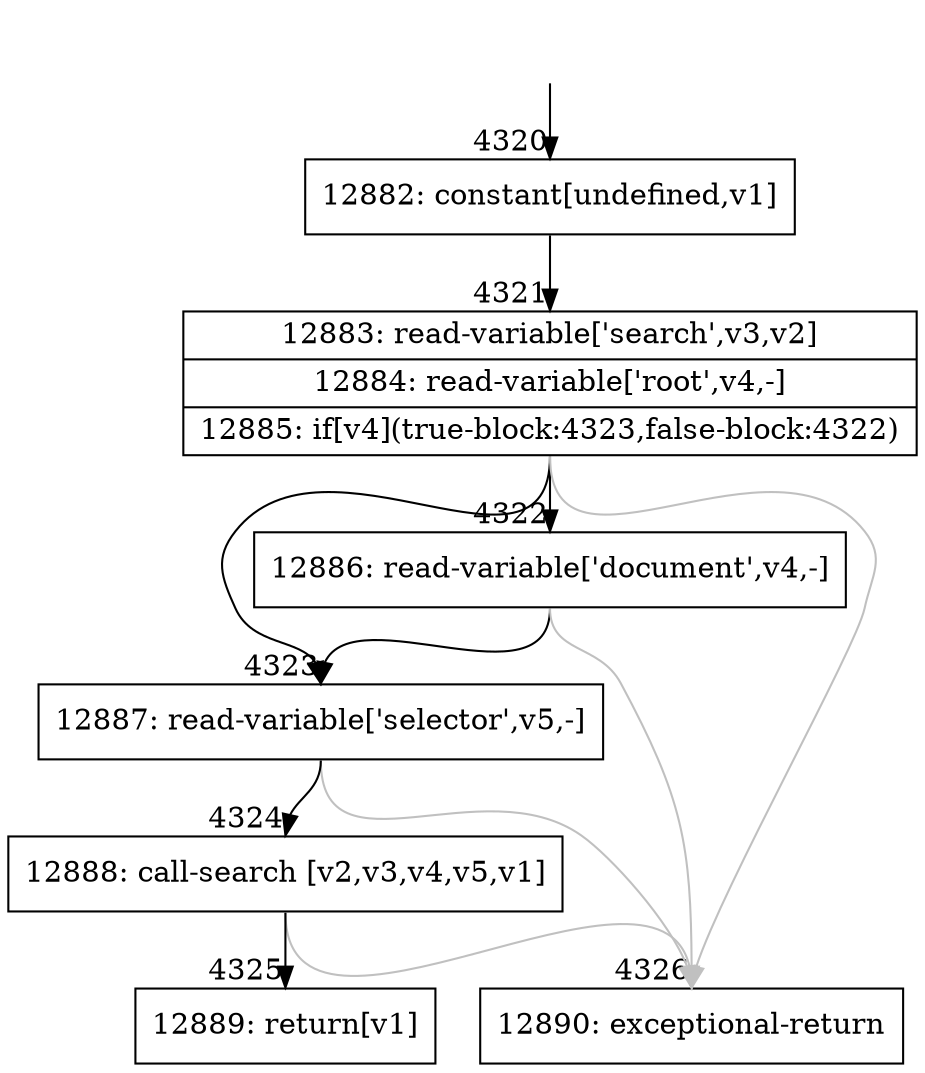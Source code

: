 digraph {
rankdir="TD"
BB_entry311[shape=none,label=""];
BB_entry311 -> BB4320 [tailport=s, headport=n, headlabel="    4320"]
BB4320 [shape=record label="{12882: constant[undefined,v1]}" ] 
BB4320 -> BB4321 [tailport=s, headport=n, headlabel="      4321"]
BB4321 [shape=record label="{12883: read-variable['search',v3,v2]|12884: read-variable['root',v4,-]|12885: if[v4](true-block:4323,false-block:4322)}" ] 
BB4321 -> BB4323 [tailport=s, headport=n, headlabel="      4323"]
BB4321 -> BB4322 [tailport=s, headport=n, headlabel="      4322"]
BB4321 -> BB4326 [tailport=s, headport=n, color=gray, headlabel="      4326"]
BB4322 [shape=record label="{12886: read-variable['document',v4,-]}" ] 
BB4322 -> BB4323 [tailport=s, headport=n]
BB4322 -> BB4326 [tailport=s, headport=n, color=gray]
BB4323 [shape=record label="{12887: read-variable['selector',v5,-]}" ] 
BB4323 -> BB4324 [tailport=s, headport=n, headlabel="      4324"]
BB4323 -> BB4326 [tailport=s, headport=n, color=gray]
BB4324 [shape=record label="{12888: call-search [v2,v3,v4,v5,v1]}" ] 
BB4324 -> BB4325 [tailport=s, headport=n, headlabel="      4325"]
BB4324 -> BB4326 [tailport=s, headport=n, color=gray]
BB4325 [shape=record label="{12889: return[v1]}" ] 
BB4326 [shape=record label="{12890: exceptional-return}" ] 
//#$~ 5945
}
